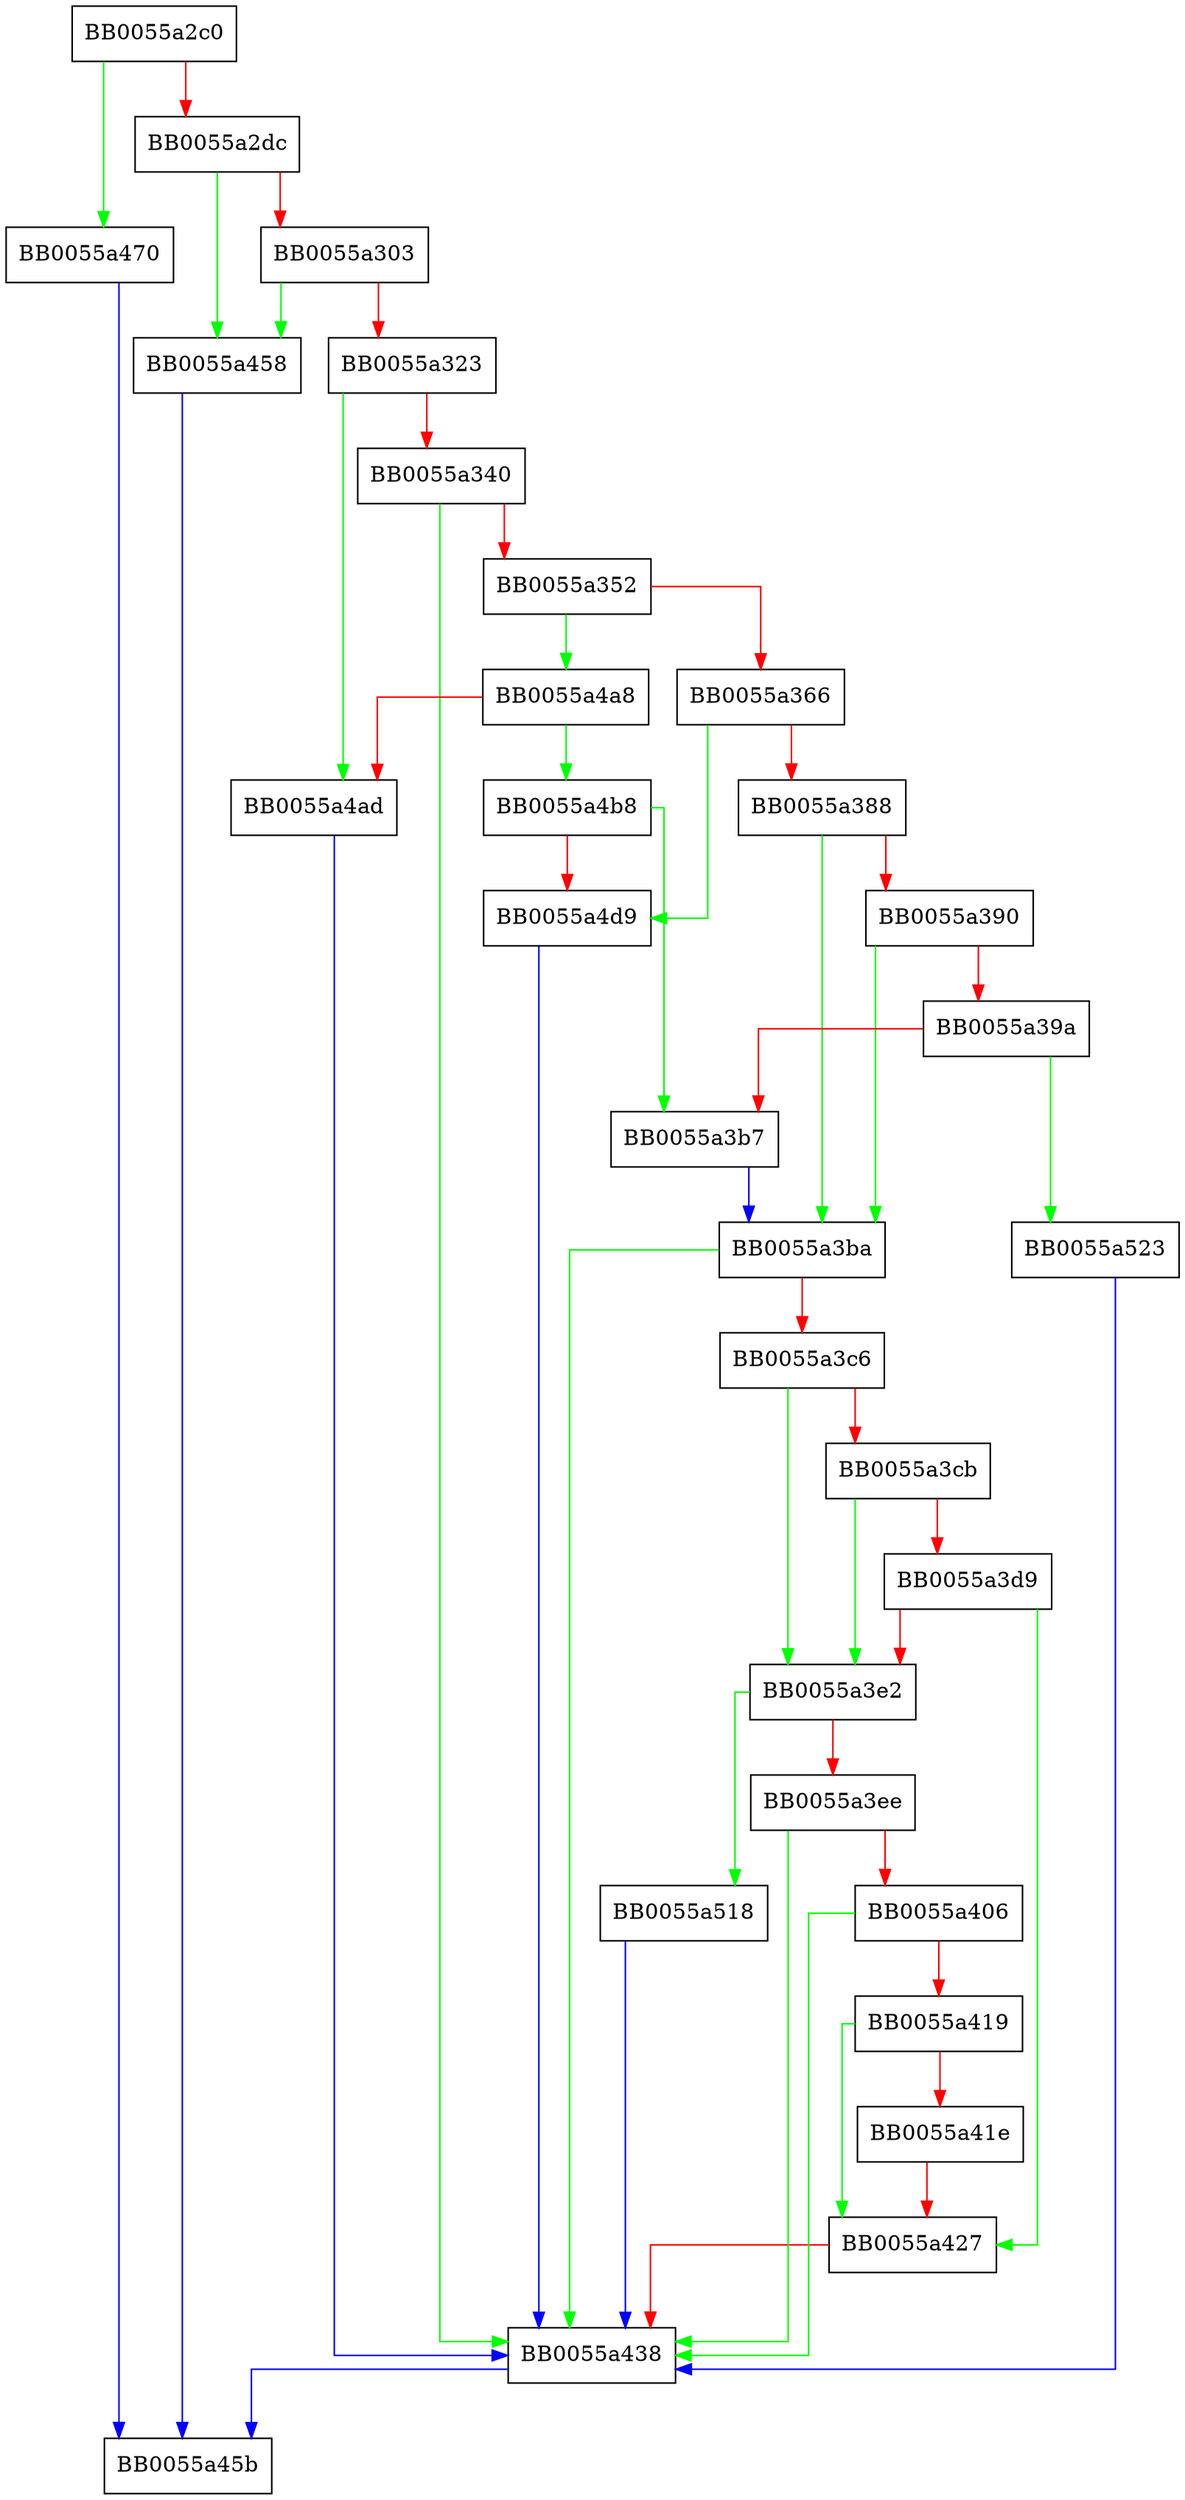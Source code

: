 digraph OSSL_CMP_get1_rootCaKeyUpdate {
  node [shape="box"];
  graph [splines=ortho];
  BB0055a2c0 -> BB0055a470 [color="green"];
  BB0055a2c0 -> BB0055a2dc [color="red"];
  BB0055a2dc -> BB0055a458 [color="green"];
  BB0055a2dc -> BB0055a303 [color="red"];
  BB0055a303 -> BB0055a458 [color="green"];
  BB0055a303 -> BB0055a323 [color="red"];
  BB0055a323 -> BB0055a4ad [color="green"];
  BB0055a323 -> BB0055a340 [color="red"];
  BB0055a340 -> BB0055a438 [color="green"];
  BB0055a340 -> BB0055a352 [color="red"];
  BB0055a352 -> BB0055a4a8 [color="green"];
  BB0055a352 -> BB0055a366 [color="red"];
  BB0055a366 -> BB0055a4d9 [color="green"];
  BB0055a366 -> BB0055a388 [color="red"];
  BB0055a388 -> BB0055a3ba [color="green"];
  BB0055a388 -> BB0055a390 [color="red"];
  BB0055a390 -> BB0055a3ba [color="green"];
  BB0055a390 -> BB0055a39a [color="red"];
  BB0055a39a -> BB0055a523 [color="green"];
  BB0055a39a -> BB0055a3b7 [color="red"];
  BB0055a3b7 -> BB0055a3ba [color="blue"];
  BB0055a3ba -> BB0055a438 [color="green"];
  BB0055a3ba -> BB0055a3c6 [color="red"];
  BB0055a3c6 -> BB0055a3e2 [color="green"];
  BB0055a3c6 -> BB0055a3cb [color="red"];
  BB0055a3cb -> BB0055a3e2 [color="green"];
  BB0055a3cb -> BB0055a3d9 [color="red"];
  BB0055a3d9 -> BB0055a427 [color="green"];
  BB0055a3d9 -> BB0055a3e2 [color="red"];
  BB0055a3e2 -> BB0055a518 [color="green"];
  BB0055a3e2 -> BB0055a3ee [color="red"];
  BB0055a3ee -> BB0055a438 [color="green"];
  BB0055a3ee -> BB0055a406 [color="red"];
  BB0055a406 -> BB0055a438 [color="green"];
  BB0055a406 -> BB0055a419 [color="red"];
  BB0055a419 -> BB0055a427 [color="green"];
  BB0055a419 -> BB0055a41e [color="red"];
  BB0055a41e -> BB0055a427 [color="red"];
  BB0055a427 -> BB0055a438 [color="red"];
  BB0055a438 -> BB0055a45b [color="blue"];
  BB0055a458 -> BB0055a45b [color="blue"];
  BB0055a470 -> BB0055a45b [color="blue"];
  BB0055a4a8 -> BB0055a4b8 [color="green"];
  BB0055a4a8 -> BB0055a4ad [color="red"];
  BB0055a4ad -> BB0055a438 [color="blue"];
  BB0055a4b8 -> BB0055a3b7 [color="green"];
  BB0055a4b8 -> BB0055a4d9 [color="red"];
  BB0055a4d9 -> BB0055a438 [color="blue"];
  BB0055a518 -> BB0055a438 [color="blue"];
  BB0055a523 -> BB0055a438 [color="blue"];
}